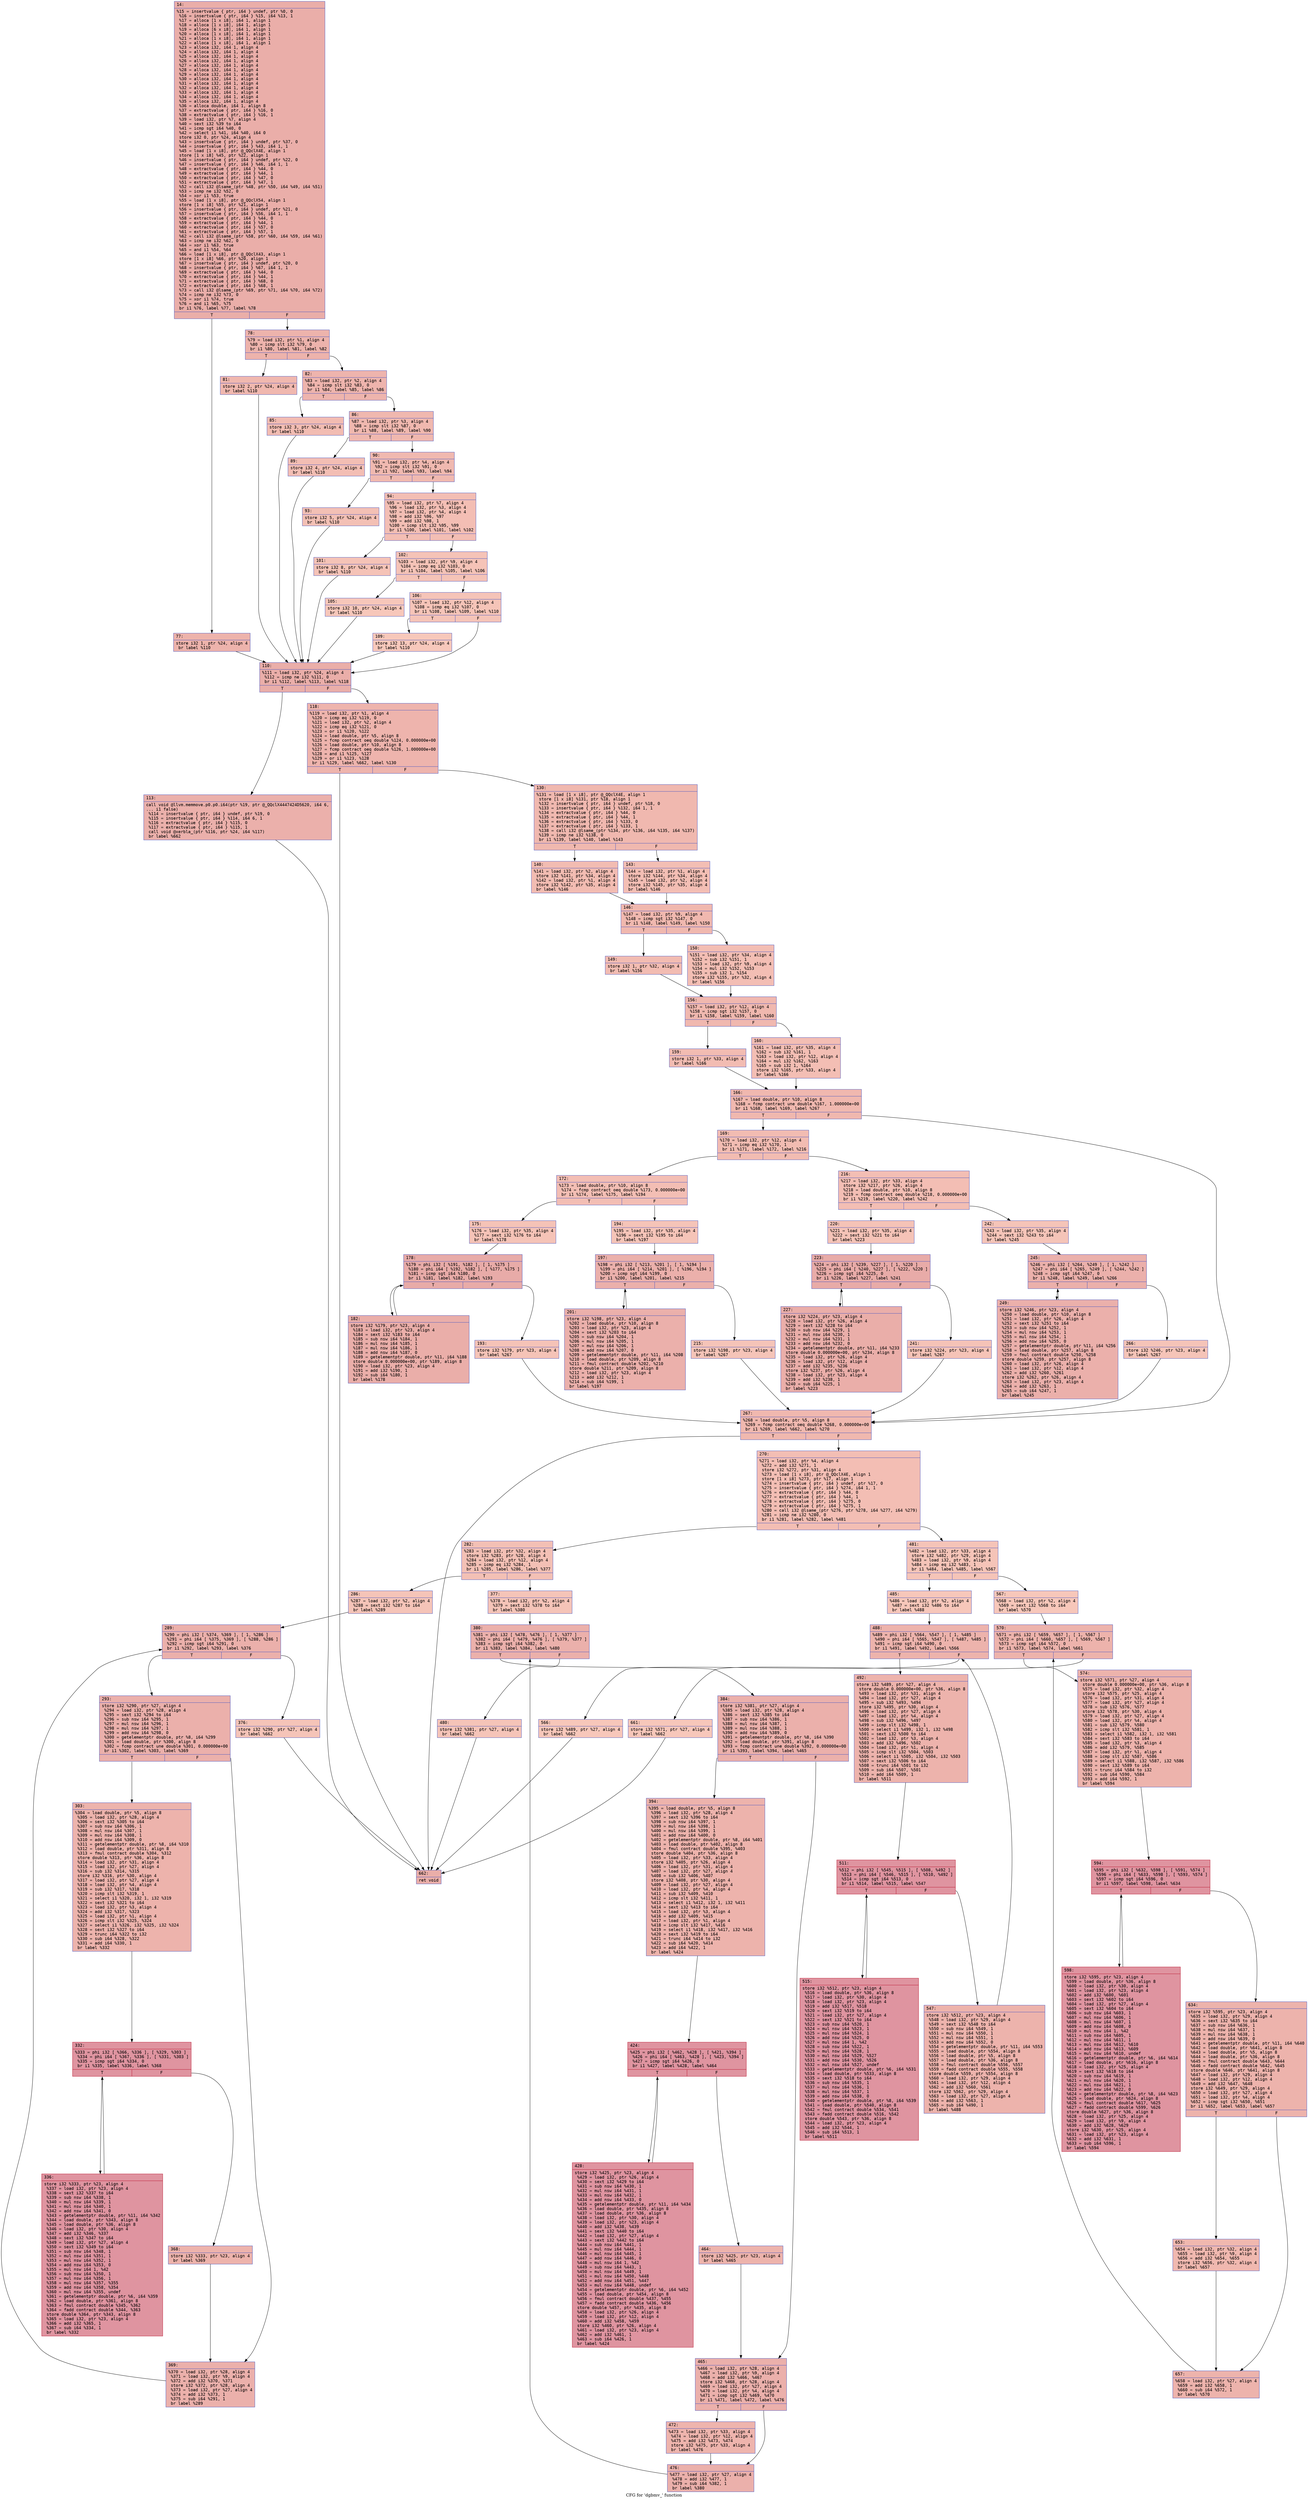 digraph "CFG for 'dgbmv_' function" {
	label="CFG for 'dgbmv_' function";

	Node0x55ee10064290 [shape=record,color="#3d50c3ff", style=filled, fillcolor="#d0473d70" fontname="Courier",label="{14:\l|  %15 = insertvalue \{ ptr, i64 \} undef, ptr %0, 0\l  %16 = insertvalue \{ ptr, i64 \} %15, i64 %13, 1\l  %17 = alloca [1 x i8], i64 1, align 1\l  %18 = alloca [1 x i8], i64 1, align 1\l  %19 = alloca [6 x i8], i64 1, align 1\l  %20 = alloca [1 x i8], i64 1, align 1\l  %21 = alloca [1 x i8], i64 1, align 1\l  %22 = alloca [1 x i8], i64 1, align 1\l  %23 = alloca i32, i64 1, align 4\l  %24 = alloca i32, i64 1, align 4\l  %25 = alloca i32, i64 1, align 4\l  %26 = alloca i32, i64 1, align 4\l  %27 = alloca i32, i64 1, align 4\l  %28 = alloca i32, i64 1, align 4\l  %29 = alloca i32, i64 1, align 4\l  %30 = alloca i32, i64 1, align 4\l  %31 = alloca i32, i64 1, align 4\l  %32 = alloca i32, i64 1, align 4\l  %33 = alloca i32, i64 1, align 4\l  %34 = alloca i32, i64 1, align 4\l  %35 = alloca i32, i64 1, align 4\l  %36 = alloca double, i64 1, align 8\l  %37 = extractvalue \{ ptr, i64 \} %16, 0\l  %38 = extractvalue \{ ptr, i64 \} %16, 1\l  %39 = load i32, ptr %7, align 4\l  %40 = sext i32 %39 to i64\l  %41 = icmp sgt i64 %40, 0\l  %42 = select i1 %41, i64 %40, i64 0\l  store i32 0, ptr %24, align 4\l  %43 = insertvalue \{ ptr, i64 \} undef, ptr %37, 0\l  %44 = insertvalue \{ ptr, i64 \} %43, i64 1, 1\l  %45 = load [1 x i8], ptr @_QQclX4E, align 1\l  store [1 x i8] %45, ptr %22, align 1\l  %46 = insertvalue \{ ptr, i64 \} undef, ptr %22, 0\l  %47 = insertvalue \{ ptr, i64 \} %46, i64 1, 1\l  %48 = extractvalue \{ ptr, i64 \} %44, 0\l  %49 = extractvalue \{ ptr, i64 \} %44, 1\l  %50 = extractvalue \{ ptr, i64 \} %47, 0\l  %51 = extractvalue \{ ptr, i64 \} %47, 1\l  %52 = call i32 @lsame_(ptr %48, ptr %50, i64 %49, i64 %51)\l  %53 = icmp ne i32 %52, 0\l  %54 = xor i1 %53, true\l  %55 = load [1 x i8], ptr @_QQclX54, align 1\l  store [1 x i8] %55, ptr %21, align 1\l  %56 = insertvalue \{ ptr, i64 \} undef, ptr %21, 0\l  %57 = insertvalue \{ ptr, i64 \} %56, i64 1, 1\l  %58 = extractvalue \{ ptr, i64 \} %44, 0\l  %59 = extractvalue \{ ptr, i64 \} %44, 1\l  %60 = extractvalue \{ ptr, i64 \} %57, 0\l  %61 = extractvalue \{ ptr, i64 \} %57, 1\l  %62 = call i32 @lsame_(ptr %58, ptr %60, i64 %59, i64 %61)\l  %63 = icmp ne i32 %62, 0\l  %64 = xor i1 %63, true\l  %65 = and i1 %54, %64\l  %66 = load [1 x i8], ptr @_QQclX43, align 1\l  store [1 x i8] %66, ptr %20, align 1\l  %67 = insertvalue \{ ptr, i64 \} undef, ptr %20, 0\l  %68 = insertvalue \{ ptr, i64 \} %67, i64 1, 1\l  %69 = extractvalue \{ ptr, i64 \} %44, 0\l  %70 = extractvalue \{ ptr, i64 \} %44, 1\l  %71 = extractvalue \{ ptr, i64 \} %68, 0\l  %72 = extractvalue \{ ptr, i64 \} %68, 1\l  %73 = call i32 @lsame_(ptr %69, ptr %71, i64 %70, i64 %72)\l  %74 = icmp ne i32 %73, 0\l  %75 = xor i1 %74, true\l  %76 = and i1 %65, %75\l  br i1 %76, label %77, label %78\l|{<s0>T|<s1>F}}"];
	Node0x55ee10064290:s0 -> Node0x55ee10067240[tooltip="14 -> 77\nProbability 50.00%" ];
	Node0x55ee10064290:s1 -> Node0x55ee10067290[tooltip="14 -> 78\nProbability 50.00%" ];
	Node0x55ee10067240 [shape=record,color="#3d50c3ff", style=filled, fillcolor="#d6524470" fontname="Courier",label="{77:\l|  store i32 1, ptr %24, align 4\l  br label %110\l}"];
	Node0x55ee10067240 -> Node0x55ee10067430[tooltip="77 -> 110\nProbability 100.00%" ];
	Node0x55ee10067290 [shape=record,color="#3d50c3ff", style=filled, fillcolor="#d6524470" fontname="Courier",label="{78:\l|  %79 = load i32, ptr %1, align 4\l  %80 = icmp slt i32 %79, 0\l  br i1 %80, label %81, label %82\l|{<s0>T|<s1>F}}"];
	Node0x55ee10067290:s0 -> Node0x55ee10067600[tooltip="78 -> 81\nProbability 37.50%" ];
	Node0x55ee10067290:s1 -> Node0x55ee10067650[tooltip="78 -> 82\nProbability 62.50%" ];
	Node0x55ee10067600 [shape=record,color="#3d50c3ff", style=filled, fillcolor="#dc5d4a70" fontname="Courier",label="{81:\l|  store i32 2, ptr %24, align 4\l  br label %110\l}"];
	Node0x55ee10067600 -> Node0x55ee10067430[tooltip="81 -> 110\nProbability 100.00%" ];
	Node0x55ee10067650 [shape=record,color="#3d50c3ff", style=filled, fillcolor="#d8564670" fontname="Courier",label="{82:\l|  %83 = load i32, ptr %2, align 4\l  %84 = icmp slt i32 %83, 0\l  br i1 %84, label %85, label %86\l|{<s0>T|<s1>F}}"];
	Node0x55ee10067650:s0 -> Node0x55ee10067970[tooltip="82 -> 85\nProbability 37.50%" ];
	Node0x55ee10067650:s1 -> Node0x55ee100679c0[tooltip="82 -> 86\nProbability 62.50%" ];
	Node0x55ee10067970 [shape=record,color="#3d50c3ff", style=filled, fillcolor="#e1675170" fontname="Courier",label="{85:\l|  store i32 3, ptr %24, align 4\l  br label %110\l}"];
	Node0x55ee10067970 -> Node0x55ee10067430[tooltip="85 -> 110\nProbability 100.00%" ];
	Node0x55ee100679c0 [shape=record,color="#3d50c3ff", style=filled, fillcolor="#dc5d4a70" fontname="Courier",label="{86:\l|  %87 = load i32, ptr %3, align 4\l  %88 = icmp slt i32 %87, 0\l  br i1 %88, label %89, label %90\l|{<s0>T|<s1>F}}"];
	Node0x55ee100679c0:s0 -> Node0x55ee10067ce0[tooltip="86 -> 89\nProbability 37.50%" ];
	Node0x55ee100679c0:s1 -> Node0x55ee10067d30[tooltip="86 -> 90\nProbability 62.50%" ];
	Node0x55ee10067ce0 [shape=record,color="#3d50c3ff", style=filled, fillcolor="#e36c5570" fontname="Courier",label="{89:\l|  store i32 4, ptr %24, align 4\l  br label %110\l}"];
	Node0x55ee10067ce0 -> Node0x55ee10067430[tooltip="89 -> 110\nProbability 100.00%" ];
	Node0x55ee10067d30 [shape=record,color="#3d50c3ff", style=filled, fillcolor="#de614d70" fontname="Courier",label="{90:\l|  %91 = load i32, ptr %4, align 4\l  %92 = icmp slt i32 %91, 0\l  br i1 %92, label %93, label %94\l|{<s0>T|<s1>F}}"];
	Node0x55ee10067d30:s0 -> Node0x55ee10068050[tooltip="90 -> 93\nProbability 37.50%" ];
	Node0x55ee10067d30:s1 -> Node0x55ee100680a0[tooltip="90 -> 94\nProbability 62.50%" ];
	Node0x55ee10068050 [shape=record,color="#3d50c3ff", style=filled, fillcolor="#e5705870" fontname="Courier",label="{93:\l|  store i32 5, ptr %24, align 4\l  br label %110\l}"];
	Node0x55ee10068050 -> Node0x55ee10067430[tooltip="93 -> 110\nProbability 100.00%" ];
	Node0x55ee100680a0 [shape=record,color="#3d50c3ff", style=filled, fillcolor="#e36c5570" fontname="Courier",label="{94:\l|  %95 = load i32, ptr %7, align 4\l  %96 = load i32, ptr %3, align 4\l  %97 = load i32, ptr %4, align 4\l  %98 = add i32 %96, %97\l  %99 = add i32 %98, 1\l  %100 = icmp slt i32 %95, %99\l  br i1 %100, label %101, label %102\l|{<s0>T|<s1>F}}"];
	Node0x55ee100680a0:s0 -> Node0x55ee100657a0[tooltip="94 -> 101\nProbability 50.00%" ];
	Node0x55ee100680a0:s1 -> Node0x55ee100657f0[tooltip="94 -> 102\nProbability 50.00%" ];
	Node0x55ee100657a0 [shape=record,color="#3d50c3ff", style=filled, fillcolor="#e8765c70" fontname="Courier",label="{101:\l|  store i32 8, ptr %24, align 4\l  br label %110\l}"];
	Node0x55ee100657a0 -> Node0x55ee10067430[tooltip="101 -> 110\nProbability 100.00%" ];
	Node0x55ee100657f0 [shape=record,color="#3d50c3ff", style=filled, fillcolor="#e8765c70" fontname="Courier",label="{102:\l|  %103 = load i32, ptr %9, align 4\l  %104 = icmp eq i32 %103, 0\l  br i1 %104, label %105, label %106\l|{<s0>T|<s1>F}}"];
	Node0x55ee100657f0:s0 -> Node0x55ee10065b10[tooltip="102 -> 105\nProbability 37.50%" ];
	Node0x55ee100657f0:s1 -> Node0x55ee10065b60[tooltip="102 -> 106\nProbability 62.50%" ];
	Node0x55ee10065b10 [shape=record,color="#3d50c3ff", style=filled, fillcolor="#ec7f6370" fontname="Courier",label="{105:\l|  store i32 10, ptr %24, align 4\l  br label %110\l}"];
	Node0x55ee10065b10 -> Node0x55ee10067430[tooltip="105 -> 110\nProbability 100.00%" ];
	Node0x55ee10065b60 [shape=record,color="#3d50c3ff", style=filled, fillcolor="#e97a5f70" fontname="Courier",label="{106:\l|  %107 = load i32, ptr %12, align 4\l  %108 = icmp eq i32 %107, 0\l  br i1 %108, label %109, label %110\l|{<s0>T|<s1>F}}"];
	Node0x55ee10065b60:s0 -> Node0x55ee100694c0[tooltip="106 -> 109\nProbability 37.50%" ];
	Node0x55ee10065b60:s1 -> Node0x55ee10067430[tooltip="106 -> 110\nProbability 62.50%" ];
	Node0x55ee100694c0 [shape=record,color="#3d50c3ff", style=filled, fillcolor="#ed836670" fontname="Courier",label="{109:\l|  store i32 13, ptr %24, align 4\l  br label %110\l}"];
	Node0x55ee100694c0 -> Node0x55ee10067430[tooltip="109 -> 110\nProbability 100.00%" ];
	Node0x55ee10067430 [shape=record,color="#3d50c3ff", style=filled, fillcolor="#d0473d70" fontname="Courier",label="{110:\l|  %111 = load i32, ptr %24, align 4\l  %112 = icmp ne i32 %111, 0\l  br i1 %112, label %113, label %118\l|{<s0>T|<s1>F}}"];
	Node0x55ee10067430:s0 -> Node0x55ee100697e0[tooltip="110 -> 113\nProbability 62.50%" ];
	Node0x55ee10067430:s1 -> Node0x55ee10069830[tooltip="110 -> 118\nProbability 37.50%" ];
	Node0x55ee100697e0 [shape=record,color="#3d50c3ff", style=filled, fillcolor="#d24b4070" fontname="Courier",label="{113:\l|  call void @llvm.memmove.p0.p0.i64(ptr %19, ptr @_QQclX4447424D5620, i64 6,\l... i1 false)\l  %114 = insertvalue \{ ptr, i64 \} undef, ptr %19, 0\l  %115 = insertvalue \{ ptr, i64 \} %114, i64 6, 1\l  %116 = extractvalue \{ ptr, i64 \} %115, 0\l  %117 = extractvalue \{ ptr, i64 \} %115, 1\l  call void @xerbla_(ptr %116, ptr %24, i64 %117)\l  br label %662\l}"];
	Node0x55ee100697e0 -> Node0x55ee10069e30[tooltip="113 -> 662\nProbability 100.00%" ];
	Node0x55ee10069830 [shape=record,color="#3d50c3ff", style=filled, fillcolor="#d8564670" fontname="Courier",label="{118:\l|  %119 = load i32, ptr %1, align 4\l  %120 = icmp eq i32 %119, 0\l  %121 = load i32, ptr %2, align 4\l  %122 = icmp eq i32 %121, 0\l  %123 = or i1 %120, %122\l  %124 = load double, ptr %5, align 8\l  %125 = fcmp contract oeq double %124, 0.000000e+00\l  %126 = load double, ptr %10, align 8\l  %127 = fcmp contract oeq double %126, 1.000000e+00\l  %128 = and i1 %125, %127\l  %129 = or i1 %123, %128\l  br i1 %129, label %662, label %130\l|{<s0>T|<s1>F}}"];
	Node0x55ee10069830:s0 -> Node0x55ee10069e30[tooltip="118 -> 662\nProbability 50.00%" ];
	Node0x55ee10069830:s1 -> Node0x55ee1006a4e0[tooltip="118 -> 130\nProbability 50.00%" ];
	Node0x55ee1006a4e0 [shape=record,color="#3d50c3ff", style=filled, fillcolor="#dc5d4a70" fontname="Courier",label="{130:\l|  %131 = load [1 x i8], ptr @_QQclX4E, align 1\l  store [1 x i8] %131, ptr %18, align 1\l  %132 = insertvalue \{ ptr, i64 \} undef, ptr %18, 0\l  %133 = insertvalue \{ ptr, i64 \} %132, i64 1, 1\l  %134 = extractvalue \{ ptr, i64 \} %44, 0\l  %135 = extractvalue \{ ptr, i64 \} %44, 1\l  %136 = extractvalue \{ ptr, i64 \} %133, 0\l  %137 = extractvalue \{ ptr, i64 \} %133, 1\l  %138 = call i32 @lsame_(ptr %134, ptr %136, i64 %135, i64 %137)\l  %139 = icmp ne i32 %138, 0\l  br i1 %139, label %140, label %143\l|{<s0>T|<s1>F}}"];
	Node0x55ee1006a4e0:s0 -> Node0x55ee1006ac80[tooltip="130 -> 140\nProbability 62.50%" ];
	Node0x55ee1006a4e0:s1 -> Node0x55ee1006acd0[tooltip="130 -> 143\nProbability 37.50%" ];
	Node0x55ee1006ac80 [shape=record,color="#3d50c3ff", style=filled, fillcolor="#e1675170" fontname="Courier",label="{140:\l|  %141 = load i32, ptr %2, align 4\l  store i32 %141, ptr %34, align 4\l  %142 = load i32, ptr %1, align 4\l  store i32 %142, ptr %35, align 4\l  br label %146\l}"];
	Node0x55ee1006ac80 -> Node0x55ee1006b010[tooltip="140 -> 146\nProbability 100.00%" ];
	Node0x55ee1006acd0 [shape=record,color="#3d50c3ff", style=filled, fillcolor="#e36c5570" fontname="Courier",label="{143:\l|  %144 = load i32, ptr %1, align 4\l  store i32 %144, ptr %34, align 4\l  %145 = load i32, ptr %2, align 4\l  store i32 %145, ptr %35, align 4\l  br label %146\l}"];
	Node0x55ee1006acd0 -> Node0x55ee1006b010[tooltip="143 -> 146\nProbability 100.00%" ];
	Node0x55ee1006b010 [shape=record,color="#3d50c3ff", style=filled, fillcolor="#dc5d4a70" fontname="Courier",label="{146:\l|  %147 = load i32, ptr %9, align 4\l  %148 = icmp sgt i32 %147, 0\l  br i1 %148, label %149, label %150\l|{<s0>T|<s1>F}}"];
	Node0x55ee1006b010:s0 -> Node0x55ee1006b490[tooltip="146 -> 149\nProbability 62.50%" ];
	Node0x55ee1006b010:s1 -> Node0x55ee1006b4e0[tooltip="146 -> 150\nProbability 37.50%" ];
	Node0x55ee1006b490 [shape=record,color="#3d50c3ff", style=filled, fillcolor="#e1675170" fontname="Courier",label="{149:\l|  store i32 1, ptr %32, align 4\l  br label %156\l}"];
	Node0x55ee1006b490 -> Node0x55ee1006b680[tooltip="149 -> 156\nProbability 100.00%" ];
	Node0x55ee1006b4e0 [shape=record,color="#3d50c3ff", style=filled, fillcolor="#e36c5570" fontname="Courier",label="{150:\l|  %151 = load i32, ptr %34, align 4\l  %152 = sub i32 %151, 1\l  %153 = load i32, ptr %9, align 4\l  %154 = mul i32 %152, %153\l  %155 = sub i32 1, %154\l  store i32 %155, ptr %32, align 4\l  br label %156\l}"];
	Node0x55ee1006b4e0 -> Node0x55ee1006b680[tooltip="150 -> 156\nProbability 100.00%" ];
	Node0x55ee1006b680 [shape=record,color="#3d50c3ff", style=filled, fillcolor="#dc5d4a70" fontname="Courier",label="{156:\l|  %157 = load i32, ptr %12, align 4\l  %158 = icmp sgt i32 %157, 0\l  br i1 %158, label %159, label %160\l|{<s0>T|<s1>F}}"];
	Node0x55ee1006b680:s0 -> Node0x55ee1006bc10[tooltip="156 -> 159\nProbability 62.50%" ];
	Node0x55ee1006b680:s1 -> Node0x55ee1006bc60[tooltip="156 -> 160\nProbability 37.50%" ];
	Node0x55ee1006bc10 [shape=record,color="#3d50c3ff", style=filled, fillcolor="#e1675170" fontname="Courier",label="{159:\l|  store i32 1, ptr %33, align 4\l  br label %166\l}"];
	Node0x55ee1006bc10 -> Node0x55ee1006be00[tooltip="159 -> 166\nProbability 100.00%" ];
	Node0x55ee1006bc60 [shape=record,color="#3d50c3ff", style=filled, fillcolor="#e36c5570" fontname="Courier",label="{160:\l|  %161 = load i32, ptr %35, align 4\l  %162 = sub i32 %161, 1\l  %163 = load i32, ptr %12, align 4\l  %164 = mul i32 %162, %163\l  %165 = sub i32 1, %164\l  store i32 %165, ptr %33, align 4\l  br label %166\l}"];
	Node0x55ee1006bc60 -> Node0x55ee1006be00[tooltip="160 -> 166\nProbability 100.00%" ];
	Node0x55ee1006be00 [shape=record,color="#3d50c3ff", style=filled, fillcolor="#dc5d4a70" fontname="Courier",label="{166:\l|  %167 = load double, ptr %10, align 8\l  %168 = fcmp contract une double %167, 1.000000e+00\l  br i1 %168, label %169, label %267\l|{<s0>T|<s1>F}}"];
	Node0x55ee1006be00:s0 -> Node0x55ee1006c390[tooltip="166 -> 169\nProbability 62.50%" ];
	Node0x55ee1006be00:s1 -> Node0x55ee1006c3e0[tooltip="166 -> 267\nProbability 37.50%" ];
	Node0x55ee1006c390 [shape=record,color="#3d50c3ff", style=filled, fillcolor="#e1675170" fontname="Courier",label="{169:\l|  %170 = load i32, ptr %12, align 4\l  %171 = icmp eq i32 %170, 1\l  br i1 %171, label %172, label %216\l|{<s0>T|<s1>F}}"];
	Node0x55ee1006c390:s0 -> Node0x55ee1006c5f0[tooltip="169 -> 172\nProbability 50.00%" ];
	Node0x55ee1006c390:s1 -> Node0x55ee1006c640[tooltip="169 -> 216\nProbability 50.00%" ];
	Node0x55ee1006c5f0 [shape=record,color="#3d50c3ff", style=filled, fillcolor="#e36c5570" fontname="Courier",label="{172:\l|  %173 = load double, ptr %10, align 8\l  %174 = fcmp contract oeq double %173, 0.000000e+00\l  br i1 %174, label %175, label %194\l|{<s0>T|<s1>F}}"];
	Node0x55ee1006c5f0:s0 -> Node0x55ee1006c850[tooltip="172 -> 175\nProbability 62.50%" ];
	Node0x55ee1006c5f0:s1 -> Node0x55ee1006c8a0[tooltip="172 -> 194\nProbability 37.50%" ];
	Node0x55ee1006c850 [shape=record,color="#3d50c3ff", style=filled, fillcolor="#e8765c70" fontname="Courier",label="{175:\l|  %176 = load i32, ptr %35, align 4\l  %177 = sext i32 %176 to i64\l  br label %178\l}"];
	Node0x55ee1006c850 -> Node0x55ee1006ca90[tooltip="175 -> 178\nProbability 100.00%" ];
	Node0x55ee1006ca90 [shape=record,color="#3d50c3ff", style=filled, fillcolor="#cc403a70" fontname="Courier",label="{178:\l|  %179 = phi i32 [ %191, %182 ], [ 1, %175 ]\l  %180 = phi i64 [ %192, %182 ], [ %177, %175 ]\l  %181 = icmp sgt i64 %180, 0\l  br i1 %181, label %182, label %193\l|{<s0>T|<s1>F}}"];
	Node0x55ee1006ca90:s0 -> Node0x55ee1006cb50[tooltip="178 -> 182\nProbability 96.88%" ];
	Node0x55ee1006ca90:s1 -> Node0x55ee1006cdb0[tooltip="178 -> 193\nProbability 3.12%" ];
	Node0x55ee1006cb50 [shape=record,color="#3d50c3ff", style=filled, fillcolor="#d0473d70" fontname="Courier",label="{182:\l|  store i32 %179, ptr %23, align 4\l  %183 = load i32, ptr %23, align 4\l  %184 = sext i32 %183 to i64\l  %185 = sub nsw i64 %184, 1\l  %186 = mul nsw i64 %185, 1\l  %187 = mul nsw i64 %186, 1\l  %188 = add nsw i64 %187, 0\l  %189 = getelementptr double, ptr %11, i64 %188\l  store double 0.000000e+00, ptr %189, align 8\l  %190 = load i32, ptr %23, align 4\l  %191 = add i32 %190, 1\l  %192 = sub i64 %180, 1\l  br label %178\l}"];
	Node0x55ee1006cb50 -> Node0x55ee1006ca90[tooltip="182 -> 178\nProbability 100.00%" ];
	Node0x55ee1006cdb0 [shape=record,color="#3d50c3ff", style=filled, fillcolor="#e8765c70" fontname="Courier",label="{193:\l|  store i32 %179, ptr %23, align 4\l  br label %267\l}"];
	Node0x55ee1006cdb0 -> Node0x55ee1006c3e0[tooltip="193 -> 267\nProbability 100.00%" ];
	Node0x55ee1006c8a0 [shape=record,color="#3d50c3ff", style=filled, fillcolor="#e97a5f70" fontname="Courier",label="{194:\l|  %195 = load i32, ptr %35, align 4\l  %196 = sext i32 %195 to i64\l  br label %197\l}"];
	Node0x55ee1006c8a0 -> Node0x55ee10068630[tooltip="194 -> 197\nProbability 100.00%" ];
	Node0x55ee10068630 [shape=record,color="#3d50c3ff", style=filled, fillcolor="#d24b4070" fontname="Courier",label="{197:\l|  %198 = phi i32 [ %213, %201 ], [ 1, %194 ]\l  %199 = phi i64 [ %214, %201 ], [ %196, %194 ]\l  %200 = icmp sgt i64 %199, 0\l  br i1 %200, label %201, label %215\l|{<s0>T|<s1>F}}"];
	Node0x55ee10068630:s0 -> Node0x55ee100686f0[tooltip="197 -> 201\nProbability 96.88%" ];
	Node0x55ee10068630:s1 -> Node0x55ee10068980[tooltip="197 -> 215\nProbability 3.12%" ];
	Node0x55ee100686f0 [shape=record,color="#3d50c3ff", style=filled, fillcolor="#d24b4070" fontname="Courier",label="{201:\l|  store i32 %198, ptr %23, align 4\l  %202 = load double, ptr %10, align 8\l  %203 = load i32, ptr %23, align 4\l  %204 = sext i32 %203 to i64\l  %205 = sub nsw i64 %204, 1\l  %206 = mul nsw i64 %205, 1\l  %207 = mul nsw i64 %206, 1\l  %208 = add nsw i64 %207, 0\l  %209 = getelementptr double, ptr %11, i64 %208\l  %210 = load double, ptr %209, align 8\l  %211 = fmul contract double %202, %210\l  store double %211, ptr %209, align 8\l  %212 = load i32, ptr %23, align 4\l  %213 = add i32 %212, 1\l  %214 = sub i64 %199, 1\l  br label %197\l}"];
	Node0x55ee100686f0 -> Node0x55ee10068630[tooltip="201 -> 197\nProbability 100.00%" ];
	Node0x55ee10068980 [shape=record,color="#3d50c3ff", style=filled, fillcolor="#e97a5f70" fontname="Courier",label="{215:\l|  store i32 %198, ptr %23, align 4\l  br label %267\l}"];
	Node0x55ee10068980 -> Node0x55ee1006c3e0[tooltip="215 -> 267\nProbability 100.00%" ];
	Node0x55ee1006c640 [shape=record,color="#3d50c3ff", style=filled, fillcolor="#e36c5570" fontname="Courier",label="{216:\l|  %217 = load i32, ptr %33, align 4\l  store i32 %217, ptr %26, align 4\l  %218 = load double, ptr %10, align 8\l  %219 = fcmp contract oeq double %218, 0.000000e+00\l  br i1 %219, label %220, label %242\l|{<s0>T|<s1>F}}"];
	Node0x55ee1006c640:s0 -> Node0x55ee1006f820[tooltip="216 -> 220\nProbability 62.50%" ];
	Node0x55ee1006c640:s1 -> Node0x55ee1006f870[tooltip="216 -> 242\nProbability 37.50%" ];
	Node0x55ee1006f820 [shape=record,color="#3d50c3ff", style=filled, fillcolor="#e8765c70" fontname="Courier",label="{220:\l|  %221 = load i32, ptr %35, align 4\l  %222 = sext i32 %221 to i64\l  br label %223\l}"];
	Node0x55ee1006f820 -> Node0x55ee1006fa60[tooltip="220 -> 223\nProbability 100.00%" ];
	Node0x55ee1006fa60 [shape=record,color="#3d50c3ff", style=filled, fillcolor="#cc403a70" fontname="Courier",label="{223:\l|  %224 = phi i32 [ %239, %227 ], [ 1, %220 ]\l  %225 = phi i64 [ %240, %227 ], [ %222, %220 ]\l  %226 = icmp sgt i64 %225, 0\l  br i1 %226, label %227, label %241\l|{<s0>T|<s1>F}}"];
	Node0x55ee1006fa60:s0 -> Node0x55ee1006fb20[tooltip="223 -> 227\nProbability 96.88%" ];
	Node0x55ee1006fa60:s1 -> Node0x55ee1006fd80[tooltip="223 -> 241\nProbability 3.12%" ];
	Node0x55ee1006fb20 [shape=record,color="#3d50c3ff", style=filled, fillcolor="#d0473d70" fontname="Courier",label="{227:\l|  store i32 %224, ptr %23, align 4\l  %228 = load i32, ptr %26, align 4\l  %229 = sext i32 %228 to i64\l  %230 = sub nsw i64 %229, 1\l  %231 = mul nsw i64 %230, 1\l  %232 = mul nsw i64 %231, 1\l  %233 = add nsw i64 %232, 0\l  %234 = getelementptr double, ptr %11, i64 %233\l  store double 0.000000e+00, ptr %234, align 8\l  %235 = load i32, ptr %26, align 4\l  %236 = load i32, ptr %12, align 4\l  %237 = add i32 %235, %236\l  store i32 %237, ptr %26, align 4\l  %238 = load i32, ptr %23, align 4\l  %239 = add i32 %238, 1\l  %240 = sub i64 %225, 1\l  br label %223\l}"];
	Node0x55ee1006fb20 -> Node0x55ee1006fa60[tooltip="227 -> 223\nProbability 100.00%" ];
	Node0x55ee1006fd80 [shape=record,color="#3d50c3ff", style=filled, fillcolor="#e8765c70" fontname="Courier",label="{241:\l|  store i32 %224, ptr %23, align 4\l  br label %267\l}"];
	Node0x55ee1006fd80 -> Node0x55ee1006c3e0[tooltip="241 -> 267\nProbability 100.00%" ];
	Node0x55ee1006f870 [shape=record,color="#3d50c3ff", style=filled, fillcolor="#e97a5f70" fontname="Courier",label="{242:\l|  %243 = load i32, ptr %35, align 4\l  %244 = sext i32 %243 to i64\l  br label %245\l}"];
	Node0x55ee1006f870 -> Node0x55ee100709d0[tooltip="242 -> 245\nProbability 100.00%" ];
	Node0x55ee100709d0 [shape=record,color="#3d50c3ff", style=filled, fillcolor="#d24b4070" fontname="Courier",label="{245:\l|  %246 = phi i32 [ %264, %249 ], [ 1, %242 ]\l  %247 = phi i64 [ %265, %249 ], [ %244, %242 ]\l  %248 = icmp sgt i64 %247, 0\l  br i1 %248, label %249, label %266\l|{<s0>T|<s1>F}}"];
	Node0x55ee100709d0:s0 -> Node0x55ee10070a90[tooltip="245 -> 249\nProbability 96.88%" ];
	Node0x55ee100709d0:s1 -> Node0x55ee10070cf0[tooltip="245 -> 266\nProbability 3.12%" ];
	Node0x55ee10070a90 [shape=record,color="#3d50c3ff", style=filled, fillcolor="#d24b4070" fontname="Courier",label="{249:\l|  store i32 %246, ptr %23, align 4\l  %250 = load double, ptr %10, align 8\l  %251 = load i32, ptr %26, align 4\l  %252 = sext i32 %251 to i64\l  %253 = sub nsw i64 %252, 1\l  %254 = mul nsw i64 %253, 1\l  %255 = mul nsw i64 %254, 1\l  %256 = add nsw i64 %255, 0\l  %257 = getelementptr double, ptr %11, i64 %256\l  %258 = load double, ptr %257, align 8\l  %259 = fmul contract double %250, %258\l  store double %259, ptr %257, align 8\l  %260 = load i32, ptr %26, align 4\l  %261 = load i32, ptr %12, align 4\l  %262 = add i32 %260, %261\l  store i32 %262, ptr %26, align 4\l  %263 = load i32, ptr %23, align 4\l  %264 = add i32 %263, 1\l  %265 = sub i64 %247, 1\l  br label %245\l}"];
	Node0x55ee10070a90 -> Node0x55ee100709d0[tooltip="249 -> 245\nProbability 100.00%" ];
	Node0x55ee10070cf0 [shape=record,color="#3d50c3ff", style=filled, fillcolor="#e97a5f70" fontname="Courier",label="{266:\l|  store i32 %246, ptr %23, align 4\l  br label %267\l}"];
	Node0x55ee10070cf0 -> Node0x55ee1006c3e0[tooltip="266 -> 267\nProbability 100.00%" ];
	Node0x55ee1006c3e0 [shape=record,color="#3d50c3ff", style=filled, fillcolor="#dc5d4a70" fontname="Courier",label="{267:\l|  %268 = load double, ptr %5, align 8\l  %269 = fcmp contract oeq double %268, 0.000000e+00\l  br i1 %269, label %662, label %270\l|{<s0>T|<s1>F}}"];
	Node0x55ee1006c3e0:s0 -> Node0x55ee10069e30[tooltip="267 -> 662\nProbability 62.50%" ];
	Node0x55ee1006c3e0:s1 -> Node0x55ee10071af0[tooltip="267 -> 270\nProbability 37.50%" ];
	Node0x55ee10071af0 [shape=record,color="#3d50c3ff", style=filled, fillcolor="#e36c5570" fontname="Courier",label="{270:\l|  %271 = load i32, ptr %4, align 4\l  %272 = add i32 %271, 1\l  store i32 %272, ptr %31, align 4\l  %273 = load [1 x i8], ptr @_QQclX4E, align 1\l  store [1 x i8] %273, ptr %17, align 1\l  %274 = insertvalue \{ ptr, i64 \} undef, ptr %17, 0\l  %275 = insertvalue \{ ptr, i64 \} %274, i64 1, 1\l  %276 = extractvalue \{ ptr, i64 \} %44, 0\l  %277 = extractvalue \{ ptr, i64 \} %44, 1\l  %278 = extractvalue \{ ptr, i64 \} %275, 0\l  %279 = extractvalue \{ ptr, i64 \} %275, 1\l  %280 = call i32 @lsame_(ptr %276, ptr %278, i64 %277, i64 %279)\l  %281 = icmp ne i32 %280, 0\l  br i1 %281, label %282, label %481\l|{<s0>T|<s1>F}}"];
	Node0x55ee10071af0:s0 -> Node0x55ee10072440[tooltip="270 -> 282\nProbability 62.50%" ];
	Node0x55ee10071af0:s1 -> Node0x55ee10072490[tooltip="270 -> 481\nProbability 37.50%" ];
	Node0x55ee10072440 [shape=record,color="#3d50c3ff", style=filled, fillcolor="#e5705870" fontname="Courier",label="{282:\l|  %283 = load i32, ptr %32, align 4\l  store i32 %283, ptr %28, align 4\l  %284 = load i32, ptr %12, align 4\l  %285 = icmp eq i32 %284, 1\l  br i1 %285, label %286, label %377\l|{<s0>T|<s1>F}}"];
	Node0x55ee10072440:s0 -> Node0x55ee100727c0[tooltip="282 -> 286\nProbability 50.00%" ];
	Node0x55ee10072440:s1 -> Node0x55ee10072810[tooltip="282 -> 377\nProbability 50.00%" ];
	Node0x55ee100727c0 [shape=record,color="#3d50c3ff", style=filled, fillcolor="#e97a5f70" fontname="Courier",label="{286:\l|  %287 = load i32, ptr %2, align 4\l  %288 = sext i32 %287 to i64\l  br label %289\l}"];
	Node0x55ee100727c0 -> Node0x55ee10072a00[tooltip="286 -> 289\nProbability 100.00%" ];
	Node0x55ee10072a00 [shape=record,color="#3d50c3ff", style=filled, fillcolor="#d24b4070" fontname="Courier",label="{289:\l|  %290 = phi i32 [ %374, %369 ], [ 1, %286 ]\l  %291 = phi i64 [ %375, %369 ], [ %288, %286 ]\l  %292 = icmp sgt i64 %291, 0\l  br i1 %292, label %293, label %376\l|{<s0>T|<s1>F}}"];
	Node0x55ee10072a00:s0 -> Node0x55ee10072d20[tooltip="289 -> 293\nProbability 96.88%" ];
	Node0x55ee10072a00:s1 -> Node0x55ee10072d70[tooltip="289 -> 376\nProbability 3.12%" ];
	Node0x55ee10072d20 [shape=record,color="#3d50c3ff", style=filled, fillcolor="#d24b4070" fontname="Courier",label="{293:\l|  store i32 %290, ptr %27, align 4\l  %294 = load i32, ptr %28, align 4\l  %295 = sext i32 %294 to i64\l  %296 = sub nsw i64 %295, 1\l  %297 = mul nsw i64 %296, 1\l  %298 = mul nsw i64 %297, 1\l  %299 = add nsw i64 %298, 0\l  %300 = getelementptr double, ptr %8, i64 %299\l  %301 = load double, ptr %300, align 8\l  %302 = fcmp contract une double %301, 0.000000e+00\l  br i1 %302, label %303, label %369\l|{<s0>T|<s1>F}}"];
	Node0x55ee10072d20:s0 -> Node0x55ee100733f0[tooltip="293 -> 303\nProbability 62.50%" ];
	Node0x55ee10072d20:s1 -> Node0x55ee10072ac0[tooltip="293 -> 369\nProbability 37.50%" ];
	Node0x55ee100733f0 [shape=record,color="#3d50c3ff", style=filled, fillcolor="#d6524470" fontname="Courier",label="{303:\l|  %304 = load double, ptr %5, align 8\l  %305 = load i32, ptr %28, align 4\l  %306 = sext i32 %305 to i64\l  %307 = sub nsw i64 %306, 1\l  %308 = mul nsw i64 %307, 1\l  %309 = mul nsw i64 %308, 1\l  %310 = add nsw i64 %309, 0\l  %311 = getelementptr double, ptr %8, i64 %310\l  %312 = load double, ptr %311, align 8\l  %313 = fmul contract double %304, %312\l  store double %313, ptr %36, align 8\l  %314 = load i32, ptr %31, align 4\l  %315 = load i32, ptr %27, align 4\l  %316 = sub i32 %314, %315\l  store i32 %316, ptr %30, align 4\l  %317 = load i32, ptr %27, align 4\l  %318 = load i32, ptr %4, align 4\l  %319 = sub i32 %317, %318\l  %320 = icmp slt i32 %319, 1\l  %321 = select i1 %320, i32 1, i32 %319\l  %322 = sext i32 %321 to i64\l  %323 = load i32, ptr %3, align 4\l  %324 = add i32 %317, %323\l  %325 = load i32, ptr %1, align 4\l  %326 = icmp slt i32 %325, %324\l  %327 = select i1 %326, i32 %325, i32 %324\l  %328 = sext i32 %327 to i64\l  %329 = trunc i64 %322 to i32\l  %330 = sub i64 %328, %322\l  %331 = add i64 %330, 1\l  br label %332\l}"];
	Node0x55ee100733f0 -> Node0x55ee10074530[tooltip="303 -> 332\nProbability 100.00%" ];
	Node0x55ee10074530 [shape=record,color="#b70d28ff", style=filled, fillcolor="#b70d2870" fontname="Courier",label="{332:\l|  %333 = phi i32 [ %366, %336 ], [ %329, %303 ]\l  %334 = phi i64 [ %367, %336 ], [ %331, %303 ]\l  %335 = icmp sgt i64 %334, 0\l  br i1 %335, label %336, label %368\l|{<s0>T|<s1>F}}"];
	Node0x55ee10074530:s0 -> Node0x55ee100745f0[tooltip="332 -> 336\nProbability 96.88%" ];
	Node0x55ee10074530:s1 -> Node0x55ee10074850[tooltip="332 -> 368\nProbability 3.12%" ];
	Node0x55ee100745f0 [shape=record,color="#b70d28ff", style=filled, fillcolor="#b70d2870" fontname="Courier",label="{336:\l|  store i32 %333, ptr %23, align 4\l  %337 = load i32, ptr %23, align 4\l  %338 = sext i32 %337 to i64\l  %339 = sub nsw i64 %338, 1\l  %340 = mul nsw i64 %339, 1\l  %341 = mul nsw i64 %340, 1\l  %342 = add nsw i64 %341, 0\l  %343 = getelementptr double, ptr %11, i64 %342\l  %344 = load double, ptr %343, align 8\l  %345 = load double, ptr %36, align 8\l  %346 = load i32, ptr %30, align 4\l  %347 = add i32 %346, %337\l  %348 = sext i32 %347 to i64\l  %349 = load i32, ptr %27, align 4\l  %350 = sext i32 %349 to i64\l  %351 = sub nsw i64 %348, 1\l  %352 = mul nsw i64 %351, 1\l  %353 = mul nsw i64 %352, 1\l  %354 = add nsw i64 %353, 0\l  %355 = mul nsw i64 1, %42\l  %356 = sub nsw i64 %350, 1\l  %357 = mul nsw i64 %356, 1\l  %358 = mul nsw i64 %357, %355\l  %359 = add nsw i64 %358, %354\l  %360 = mul nsw i64 %355, undef\l  %361 = getelementptr double, ptr %6, i64 %359\l  %362 = load double, ptr %361, align 8\l  %363 = fmul contract double %345, %362\l  %364 = fadd contract double %344, %363\l  store double %364, ptr %343, align 8\l  %365 = load i32, ptr %23, align 4\l  %366 = add i32 %365, 1\l  %367 = sub i64 %334, 1\l  br label %332\l}"];
	Node0x55ee100745f0 -> Node0x55ee10074530[tooltip="336 -> 332\nProbability 100.00%" ];
	Node0x55ee10074850 [shape=record,color="#3d50c3ff", style=filled, fillcolor="#d6524470" fontname="Courier",label="{368:\l|  store i32 %333, ptr %23, align 4\l  br label %369\l}"];
	Node0x55ee10074850 -> Node0x55ee10072ac0[tooltip="368 -> 369\nProbability 100.00%" ];
	Node0x55ee10072ac0 [shape=record,color="#3d50c3ff", style=filled, fillcolor="#d24b4070" fontname="Courier",label="{369:\l|  %370 = load i32, ptr %28, align 4\l  %371 = load i32, ptr %9, align 4\l  %372 = add i32 %370, %371\l  store i32 %372, ptr %28, align 4\l  %373 = load i32, ptr %27, align 4\l  %374 = add i32 %373, 1\l  %375 = sub i64 %291, 1\l  br label %289\l}"];
	Node0x55ee10072ac0 -> Node0x55ee10072a00[tooltip="369 -> 289\nProbability 100.00%" ];
	Node0x55ee10072d70 [shape=record,color="#3d50c3ff", style=filled, fillcolor="#e97a5f70" fontname="Courier",label="{376:\l|  store i32 %290, ptr %27, align 4\l  br label %662\l}"];
	Node0x55ee10072d70 -> Node0x55ee10069e30[tooltip="376 -> 662\nProbability 100.00%" ];
	Node0x55ee10072810 [shape=record,color="#3d50c3ff", style=filled, fillcolor="#e97a5f70" fontname="Courier",label="{377:\l|  %378 = load i32, ptr %2, align 4\l  %379 = sext i32 %378 to i64\l  br label %380\l}"];
	Node0x55ee10072810 -> Node0x55ee10076310[tooltip="377 -> 380\nProbability 100.00%" ];
	Node0x55ee10076310 [shape=record,color="#3d50c3ff", style=filled, fillcolor="#d24b4070" fontname="Courier",label="{380:\l|  %381 = phi i32 [ %478, %476 ], [ 1, %377 ]\l  %382 = phi i64 [ %479, %476 ], [ %379, %377 ]\l  %383 = icmp sgt i64 %382, 0\l  br i1 %383, label %384, label %480\l|{<s0>T|<s1>F}}"];
	Node0x55ee10076310:s0 -> Node0x55ee1006d4d0[tooltip="380 -> 384\nProbability 96.88%" ];
	Node0x55ee10076310:s1 -> Node0x55ee1006d520[tooltip="380 -> 480\nProbability 3.12%" ];
	Node0x55ee1006d4d0 [shape=record,color="#3d50c3ff", style=filled, fillcolor="#d24b4070" fontname="Courier",label="{384:\l|  store i32 %381, ptr %27, align 4\l  %385 = load i32, ptr %28, align 4\l  %386 = sext i32 %385 to i64\l  %387 = sub nsw i64 %386, 1\l  %388 = mul nsw i64 %387, 1\l  %389 = mul nsw i64 %388, 1\l  %390 = add nsw i64 %389, 0\l  %391 = getelementptr double, ptr %8, i64 %390\l  %392 = load double, ptr %391, align 8\l  %393 = fcmp contract une double %392, 0.000000e+00\l  br i1 %393, label %394, label %465\l|{<s0>T|<s1>F}}"];
	Node0x55ee1006d4d0:s0 -> Node0x55ee1006dba0[tooltip="384 -> 394\nProbability 62.50%" ];
	Node0x55ee1006d4d0:s1 -> Node0x55ee1006dbf0[tooltip="384 -> 465\nProbability 37.50%" ];
	Node0x55ee1006dba0 [shape=record,color="#3d50c3ff", style=filled, fillcolor="#d6524470" fontname="Courier",label="{394:\l|  %395 = load double, ptr %5, align 8\l  %396 = load i32, ptr %28, align 4\l  %397 = sext i32 %396 to i64\l  %398 = sub nsw i64 %397, 1\l  %399 = mul nsw i64 %398, 1\l  %400 = mul nsw i64 %399, 1\l  %401 = add nsw i64 %400, 0\l  %402 = getelementptr double, ptr %8, i64 %401\l  %403 = load double, ptr %402, align 8\l  %404 = fmul contract double %395, %403\l  store double %404, ptr %36, align 8\l  %405 = load i32, ptr %33, align 4\l  store i32 %405, ptr %26, align 4\l  %406 = load i32, ptr %31, align 4\l  %407 = load i32, ptr %27, align 4\l  %408 = sub i32 %406, %407\l  store i32 %408, ptr %30, align 4\l  %409 = load i32, ptr %27, align 4\l  %410 = load i32, ptr %4, align 4\l  %411 = sub i32 %409, %410\l  %412 = icmp slt i32 %411, 1\l  %413 = select i1 %412, i32 1, i32 %411\l  %414 = sext i32 %413 to i64\l  %415 = load i32, ptr %3, align 4\l  %416 = add i32 %409, %415\l  %417 = load i32, ptr %1, align 4\l  %418 = icmp slt i32 %417, %416\l  %419 = select i1 %418, i32 %417, i32 %416\l  %420 = sext i32 %419 to i64\l  %421 = trunc i64 %414 to i32\l  %422 = sub i64 %420, %414\l  %423 = add i64 %422, 1\l  br label %424\l}"];
	Node0x55ee1006dba0 -> Node0x55ee1006ee50[tooltip="394 -> 424\nProbability 100.00%" ];
	Node0x55ee1006ee50 [shape=record,color="#b70d28ff", style=filled, fillcolor="#b70d2870" fontname="Courier",label="{424:\l|  %425 = phi i32 [ %462, %428 ], [ %421, %394 ]\l  %426 = phi i64 [ %463, %428 ], [ %423, %394 ]\l  %427 = icmp sgt i64 %426, 0\l  br i1 %427, label %428, label %464\l|{<s0>T|<s1>F}}"];
	Node0x55ee1006ee50:s0 -> Node0x55ee1006ef40[tooltip="424 -> 428\nProbability 96.88%" ];
	Node0x55ee1006ee50:s1 -> Node0x55ee1006f1d0[tooltip="424 -> 464\nProbability 3.12%" ];
	Node0x55ee1006ef40 [shape=record,color="#b70d28ff", style=filled, fillcolor="#b70d2870" fontname="Courier",label="{428:\l|  store i32 %425, ptr %23, align 4\l  %429 = load i32, ptr %26, align 4\l  %430 = sext i32 %429 to i64\l  %431 = sub nsw i64 %430, 1\l  %432 = mul nsw i64 %431, 1\l  %433 = mul nsw i64 %432, 1\l  %434 = add nsw i64 %433, 0\l  %435 = getelementptr double, ptr %11, i64 %434\l  %436 = load double, ptr %435, align 8\l  %437 = load double, ptr %36, align 8\l  %438 = load i32, ptr %30, align 4\l  %439 = load i32, ptr %23, align 4\l  %440 = add i32 %438, %439\l  %441 = sext i32 %440 to i64\l  %442 = load i32, ptr %27, align 4\l  %443 = sext i32 %442 to i64\l  %444 = sub nsw i64 %441, 1\l  %445 = mul nsw i64 %444, 1\l  %446 = mul nsw i64 %445, 1\l  %447 = add nsw i64 %446, 0\l  %448 = mul nsw i64 1, %42\l  %449 = sub nsw i64 %443, 1\l  %450 = mul nsw i64 %449, 1\l  %451 = mul nsw i64 %450, %448\l  %452 = add nsw i64 %451, %447\l  %453 = mul nsw i64 %448, undef\l  %454 = getelementptr double, ptr %6, i64 %452\l  %455 = load double, ptr %454, align 8\l  %456 = fmul contract double %437, %455\l  %457 = fadd contract double %436, %456\l  store double %457, ptr %435, align 8\l  %458 = load i32, ptr %26, align 4\l  %459 = load i32, ptr %12, align 4\l  %460 = add i32 %458, %459\l  store i32 %460, ptr %26, align 4\l  %461 = load i32, ptr %23, align 4\l  %462 = add i32 %461, 1\l  %463 = sub i64 %426, 1\l  br label %424\l}"];
	Node0x55ee1006ef40 -> Node0x55ee1006ee50[tooltip="428 -> 424\nProbability 100.00%" ];
	Node0x55ee1006f1d0 [shape=record,color="#3d50c3ff", style=filled, fillcolor="#d6524470" fontname="Courier",label="{464:\l|  store i32 %425, ptr %23, align 4\l  br label %465\l}"];
	Node0x55ee1006f1d0 -> Node0x55ee1006dbf0[tooltip="464 -> 465\nProbability 100.00%" ];
	Node0x55ee1006dbf0 [shape=record,color="#3d50c3ff", style=filled, fillcolor="#d24b4070" fontname="Courier",label="{465:\l|  %466 = load i32, ptr %28, align 4\l  %467 = load i32, ptr %9, align 4\l  %468 = add i32 %466, %467\l  store i32 %468, ptr %28, align 4\l  %469 = load i32, ptr %27, align 4\l  %470 = load i32, ptr %4, align 4\l  %471 = icmp sgt i32 %469, %470\l  br i1 %471, label %472, label %476\l|{<s0>T|<s1>F}}"];
	Node0x55ee1006dbf0:s0 -> Node0x55ee1007be20[tooltip="465 -> 472\nProbability 50.00%" ];
	Node0x55ee1006dbf0:s1 -> Node0x55ee100763d0[tooltip="465 -> 476\nProbability 50.00%" ];
	Node0x55ee1007be20 [shape=record,color="#3d50c3ff", style=filled, fillcolor="#d8564670" fontname="Courier",label="{472:\l|  %473 = load i32, ptr %33, align 4\l  %474 = load i32, ptr %12, align 4\l  %475 = add i32 %473, %474\l  store i32 %475, ptr %33, align 4\l  br label %476\l}"];
	Node0x55ee1007be20 -> Node0x55ee100763d0[tooltip="472 -> 476\nProbability 100.00%" ];
	Node0x55ee100763d0 [shape=record,color="#3d50c3ff", style=filled, fillcolor="#d24b4070" fontname="Courier",label="{476:\l|  %477 = load i32, ptr %27, align 4\l  %478 = add i32 %477, 1\l  %479 = sub i64 %382, 1\l  br label %380\l}"];
	Node0x55ee100763d0 -> Node0x55ee10076310[tooltip="476 -> 380\nProbability 100.00%" ];
	Node0x55ee1006d520 [shape=record,color="#3d50c3ff", style=filled, fillcolor="#e97a5f70" fontname="Courier",label="{480:\l|  store i32 %381, ptr %27, align 4\l  br label %662\l}"];
	Node0x55ee1006d520 -> Node0x55ee10069e30[tooltip="480 -> 662\nProbability 100.00%" ];
	Node0x55ee10072490 [shape=record,color="#3d50c3ff", style=filled, fillcolor="#e97a5f70" fontname="Courier",label="{481:\l|  %482 = load i32, ptr %33, align 4\l  store i32 %482, ptr %29, align 4\l  %483 = load i32, ptr %9, align 4\l  %484 = icmp eq i32 %483, 1\l  br i1 %484, label %485, label %567\l|{<s0>T|<s1>F}}"];
	Node0x55ee10072490:s0 -> Node0x55ee1007c710[tooltip="481 -> 485\nProbability 50.00%" ];
	Node0x55ee10072490:s1 -> Node0x55ee1007c760[tooltip="481 -> 567\nProbability 50.00%" ];
	Node0x55ee1007c710 [shape=record,color="#3d50c3ff", style=filled, fillcolor="#ec7f6370" fontname="Courier",label="{485:\l|  %486 = load i32, ptr %2, align 4\l  %487 = sext i32 %486 to i64\l  br label %488\l}"];
	Node0x55ee1007c710 -> Node0x55ee1007c950[tooltip="485 -> 488\nProbability 100.00%" ];
	Node0x55ee1007c950 [shape=record,color="#3d50c3ff", style=filled, fillcolor="#d6524470" fontname="Courier",label="{488:\l|  %489 = phi i32 [ %564, %547 ], [ 1, %485 ]\l  %490 = phi i64 [ %565, %547 ], [ %487, %485 ]\l  %491 = icmp sgt i64 %490, 0\l  br i1 %491, label %492, label %566\l|{<s0>T|<s1>F}}"];
	Node0x55ee1007c950:s0 -> Node0x55ee1007cc70[tooltip="488 -> 492\nProbability 96.88%" ];
	Node0x55ee1007c950:s1 -> Node0x55ee1007ccc0[tooltip="488 -> 566\nProbability 3.12%" ];
	Node0x55ee1007cc70 [shape=record,color="#3d50c3ff", style=filled, fillcolor="#d6524470" fontname="Courier",label="{492:\l|  store i32 %489, ptr %27, align 4\l  store double 0.000000e+00, ptr %36, align 8\l  %493 = load i32, ptr %31, align 4\l  %494 = load i32, ptr %27, align 4\l  %495 = sub i32 %493, %494\l  store i32 %495, ptr %30, align 4\l  %496 = load i32, ptr %27, align 4\l  %497 = load i32, ptr %4, align 4\l  %498 = sub i32 %496, %497\l  %499 = icmp slt i32 %498, 1\l  %500 = select i1 %499, i32 1, i32 %498\l  %501 = sext i32 %500 to i64\l  %502 = load i32, ptr %3, align 4\l  %503 = add i32 %496, %502\l  %504 = load i32, ptr %1, align 4\l  %505 = icmp slt i32 %504, %503\l  %506 = select i1 %505, i32 %504, i32 %503\l  %507 = sext i32 %506 to i64\l  %508 = trunc i64 %501 to i32\l  %509 = sub i64 %507, %501\l  %510 = add i64 %509, 1\l  br label %511\l}"];
	Node0x55ee1007cc70 -> Node0x55ee1007d940[tooltip="492 -> 511\nProbability 100.00%" ];
	Node0x55ee1007d940 [shape=record,color="#b70d28ff", style=filled, fillcolor="#b70d2870" fontname="Courier",label="{511:\l|  %512 = phi i32 [ %545, %515 ], [ %508, %492 ]\l  %513 = phi i64 [ %546, %515 ], [ %510, %492 ]\l  %514 = icmp sgt i64 %513, 0\l  br i1 %514, label %515, label %547\l|{<s0>T|<s1>F}}"];
	Node0x55ee1007d940:s0 -> Node0x55ee1007da00[tooltip="511 -> 515\nProbability 96.88%" ];
	Node0x55ee1007d940:s1 -> Node0x55ee1007ca10[tooltip="511 -> 547\nProbability 3.12%" ];
	Node0x55ee1007da00 [shape=record,color="#b70d28ff", style=filled, fillcolor="#b70d2870" fontname="Courier",label="{515:\l|  store i32 %512, ptr %23, align 4\l  %516 = load double, ptr %36, align 8\l  %517 = load i32, ptr %30, align 4\l  %518 = load i32, ptr %23, align 4\l  %519 = add i32 %517, %518\l  %520 = sext i32 %519 to i64\l  %521 = load i32, ptr %27, align 4\l  %522 = sext i32 %521 to i64\l  %523 = sub nsw i64 %520, 1\l  %524 = mul nsw i64 %523, 1\l  %525 = mul nsw i64 %524, 1\l  %526 = add nsw i64 %525, 0\l  %527 = mul nsw i64 1, %42\l  %528 = sub nsw i64 %522, 1\l  %529 = mul nsw i64 %528, 1\l  %530 = mul nsw i64 %529, %527\l  %531 = add nsw i64 %530, %526\l  %532 = mul nsw i64 %527, undef\l  %533 = getelementptr double, ptr %6, i64 %531\l  %534 = load double, ptr %533, align 8\l  %535 = sext i32 %518 to i64\l  %536 = sub nsw i64 %535, 1\l  %537 = mul nsw i64 %536, 1\l  %538 = mul nsw i64 %537, 1\l  %539 = add nsw i64 %538, 0\l  %540 = getelementptr double, ptr %8, i64 %539\l  %541 = load double, ptr %540, align 8\l  %542 = fmul contract double %534, %541\l  %543 = fadd contract double %516, %542\l  store double %543, ptr %36, align 8\l  %544 = load i32, ptr %23, align 4\l  %545 = add i32 %544, 1\l  %546 = sub i64 %513, 1\l  br label %511\l}"];
	Node0x55ee1007da00 -> Node0x55ee1007d940[tooltip="515 -> 511\nProbability 100.00%" ];
	Node0x55ee1007ca10 [shape=record,color="#3d50c3ff", style=filled, fillcolor="#d6524470" fontname="Courier",label="{547:\l|  store i32 %512, ptr %23, align 4\l  %548 = load i32, ptr %29, align 4\l  %549 = sext i32 %548 to i64\l  %550 = sub nsw i64 %549, 1\l  %551 = mul nsw i64 %550, 1\l  %552 = mul nsw i64 %551, 1\l  %553 = add nsw i64 %552, 0\l  %554 = getelementptr double, ptr %11, i64 %553\l  %555 = load double, ptr %554, align 8\l  %556 = load double, ptr %5, align 8\l  %557 = load double, ptr %36, align 8\l  %558 = fmul contract double %556, %557\l  %559 = fadd contract double %555, %558\l  store double %559, ptr %554, align 8\l  %560 = load i32, ptr %29, align 4\l  %561 = load i32, ptr %12, align 4\l  %562 = add i32 %560, %561\l  store i32 %562, ptr %29, align 4\l  %563 = load i32, ptr %27, align 4\l  %564 = add i32 %563, 1\l  %565 = sub i64 %490, 1\l  br label %488\l}"];
	Node0x55ee1007ca10 -> Node0x55ee1007c950[tooltip="547 -> 488\nProbability 100.00%" ];
	Node0x55ee1007ccc0 [shape=record,color="#3d50c3ff", style=filled, fillcolor="#ec7f6370" fontname="Courier",label="{566:\l|  store i32 %489, ptr %27, align 4\l  br label %662\l}"];
	Node0x55ee1007ccc0 -> Node0x55ee10069e30[tooltip="566 -> 662\nProbability 100.00%" ];
	Node0x55ee1007c760 [shape=record,color="#3d50c3ff", style=filled, fillcolor="#ec7f6370" fontname="Courier",label="{567:\l|  %568 = load i32, ptr %2, align 4\l  %569 = sext i32 %568 to i64\l  br label %570\l}"];
	Node0x55ee1007c760 -> Node0x55ee1007fd70[tooltip="567 -> 570\nProbability 100.00%" ];
	Node0x55ee1007fd70 [shape=record,color="#3d50c3ff", style=filled, fillcolor="#d6524470" fontname="Courier",label="{570:\l|  %571 = phi i32 [ %659, %657 ], [ 1, %567 ]\l  %572 = phi i64 [ %660, %657 ], [ %569, %567 ]\l  %573 = icmp sgt i64 %572, 0\l  br i1 %573, label %574, label %661\l|{<s0>T|<s1>F}}"];
	Node0x55ee1007fd70:s0 -> Node0x55ee10080090[tooltip="570 -> 574\nProbability 96.88%" ];
	Node0x55ee1007fd70:s1 -> Node0x55ee100800e0[tooltip="570 -> 661\nProbability 3.12%" ];
	Node0x55ee10080090 [shape=record,color="#3d50c3ff", style=filled, fillcolor="#d6524470" fontname="Courier",label="{574:\l|  store i32 %571, ptr %27, align 4\l  store double 0.000000e+00, ptr %36, align 8\l  %575 = load i32, ptr %32, align 4\l  store i32 %575, ptr %25, align 4\l  %576 = load i32, ptr %31, align 4\l  %577 = load i32, ptr %27, align 4\l  %578 = sub i32 %576, %577\l  store i32 %578, ptr %30, align 4\l  %579 = load i32, ptr %27, align 4\l  %580 = load i32, ptr %4, align 4\l  %581 = sub i32 %579, %580\l  %582 = icmp slt i32 %581, 1\l  %583 = select i1 %582, i32 1, i32 %581\l  %584 = sext i32 %583 to i64\l  %585 = load i32, ptr %3, align 4\l  %586 = add i32 %579, %585\l  %587 = load i32, ptr %1, align 4\l  %588 = icmp slt i32 %587, %586\l  %589 = select i1 %588, i32 %587, i32 %586\l  %590 = sext i32 %589 to i64\l  %591 = trunc i64 %584 to i32\l  %592 = sub i64 %590, %584\l  %593 = add i64 %592, 1\l  br label %594\l}"];
	Node0x55ee10080090 -> Node0x55ee10080e80[tooltip="574 -> 594\nProbability 100.00%" ];
	Node0x55ee10080e80 [shape=record,color="#b70d28ff", style=filled, fillcolor="#b70d2870" fontname="Courier",label="{594:\l|  %595 = phi i32 [ %632, %598 ], [ %591, %574 ]\l  %596 = phi i64 [ %633, %598 ], [ %593, %574 ]\l  %597 = icmp sgt i64 %596, 0\l  br i1 %597, label %598, label %634\l|{<s0>T|<s1>F}}"];
	Node0x55ee10080e80:s0 -> Node0x55ee10080f40[tooltip="594 -> 598\nProbability 96.88%" ];
	Node0x55ee10080e80:s1 -> Node0x55ee100811a0[tooltip="594 -> 634\nProbability 3.12%" ];
	Node0x55ee10080f40 [shape=record,color="#b70d28ff", style=filled, fillcolor="#b70d2870" fontname="Courier",label="{598:\l|  store i32 %595, ptr %23, align 4\l  %599 = load double, ptr %36, align 8\l  %600 = load i32, ptr %30, align 4\l  %601 = load i32, ptr %23, align 4\l  %602 = add i32 %600, %601\l  %603 = sext i32 %602 to i64\l  %604 = load i32, ptr %27, align 4\l  %605 = sext i32 %604 to i64\l  %606 = sub nsw i64 %603, 1\l  %607 = mul nsw i64 %606, 1\l  %608 = mul nsw i64 %607, 1\l  %609 = add nsw i64 %608, 0\l  %610 = mul nsw i64 1, %42\l  %611 = sub nsw i64 %605, 1\l  %612 = mul nsw i64 %611, 1\l  %613 = mul nsw i64 %612, %610\l  %614 = add nsw i64 %613, %609\l  %615 = mul nsw i64 %610, undef\l  %616 = getelementptr double, ptr %6, i64 %614\l  %617 = load double, ptr %616, align 8\l  %618 = load i32, ptr %25, align 4\l  %619 = sext i32 %618 to i64\l  %620 = sub nsw i64 %619, 1\l  %621 = mul nsw i64 %620, 1\l  %622 = mul nsw i64 %621, 1\l  %623 = add nsw i64 %622, 0\l  %624 = getelementptr double, ptr %8, i64 %623\l  %625 = load double, ptr %624, align 8\l  %626 = fmul contract double %617, %625\l  %627 = fadd contract double %599, %626\l  store double %627, ptr %36, align 8\l  %628 = load i32, ptr %25, align 4\l  %629 = load i32, ptr %9, align 4\l  %630 = add i32 %628, %629\l  store i32 %630, ptr %25, align 4\l  %631 = load i32, ptr %23, align 4\l  %632 = add i32 %631, 1\l  %633 = sub i64 %596, 1\l  br label %594\l}"];
	Node0x55ee10080f40 -> Node0x55ee10080e80[tooltip="598 -> 594\nProbability 100.00%" ];
	Node0x55ee100811a0 [shape=record,color="#3d50c3ff", style=filled, fillcolor="#d6524470" fontname="Courier",label="{634:\l|  store i32 %595, ptr %23, align 4\l  %635 = load i32, ptr %29, align 4\l  %636 = sext i32 %635 to i64\l  %637 = sub nsw i64 %636, 1\l  %638 = mul nsw i64 %637, 1\l  %639 = mul nsw i64 %638, 1\l  %640 = add nsw i64 %639, 0\l  %641 = getelementptr double, ptr %11, i64 %640\l  %642 = load double, ptr %641, align 8\l  %643 = load double, ptr %5, align 8\l  %644 = load double, ptr %36, align 8\l  %645 = fmul contract double %643, %644\l  %646 = fadd contract double %642, %645\l  store double %646, ptr %641, align 8\l  %647 = load i32, ptr %29, align 4\l  %648 = load i32, ptr %12, align 4\l  %649 = add i32 %647, %648\l  store i32 %649, ptr %29, align 4\l  %650 = load i32, ptr %27, align 4\l  %651 = load i32, ptr %4, align 4\l  %652 = icmp sgt i32 %650, %651\l  br i1 %652, label %653, label %657\l|{<s0>T|<s1>F}}"];
	Node0x55ee100811a0:s0 -> Node0x55ee10083330[tooltip="634 -> 653\nProbability 50.00%" ];
	Node0x55ee100811a0:s1 -> Node0x55ee1007fe30[tooltip="634 -> 657\nProbability 50.00%" ];
	Node0x55ee10083330 [shape=record,color="#3d50c3ff", style=filled, fillcolor="#dc5d4a70" fontname="Courier",label="{653:\l|  %654 = load i32, ptr %32, align 4\l  %655 = load i32, ptr %9, align 4\l  %656 = add i32 %654, %655\l  store i32 %656, ptr %32, align 4\l  br label %657\l}"];
	Node0x55ee10083330 -> Node0x55ee1007fe30[tooltip="653 -> 657\nProbability 100.00%" ];
	Node0x55ee1007fe30 [shape=record,color="#3d50c3ff", style=filled, fillcolor="#d6524470" fontname="Courier",label="{657:\l|  %658 = load i32, ptr %27, align 4\l  %659 = add i32 %658, 1\l  %660 = sub i64 %572, 1\l  br label %570\l}"];
	Node0x55ee1007fe30 -> Node0x55ee1007fd70[tooltip="657 -> 570\nProbability 100.00%" ];
	Node0x55ee100800e0 [shape=record,color="#3d50c3ff", style=filled, fillcolor="#ec7f6370" fontname="Courier",label="{661:\l|  store i32 %571, ptr %27, align 4\l  br label %662\l}"];
	Node0x55ee100800e0 -> Node0x55ee10069e30[tooltip="661 -> 662\nProbability 100.00%" ];
	Node0x55ee10069e30 [shape=record,color="#3d50c3ff", style=filled, fillcolor="#d0473d70" fontname="Courier",label="{662:\l|  ret void\l}"];
}
